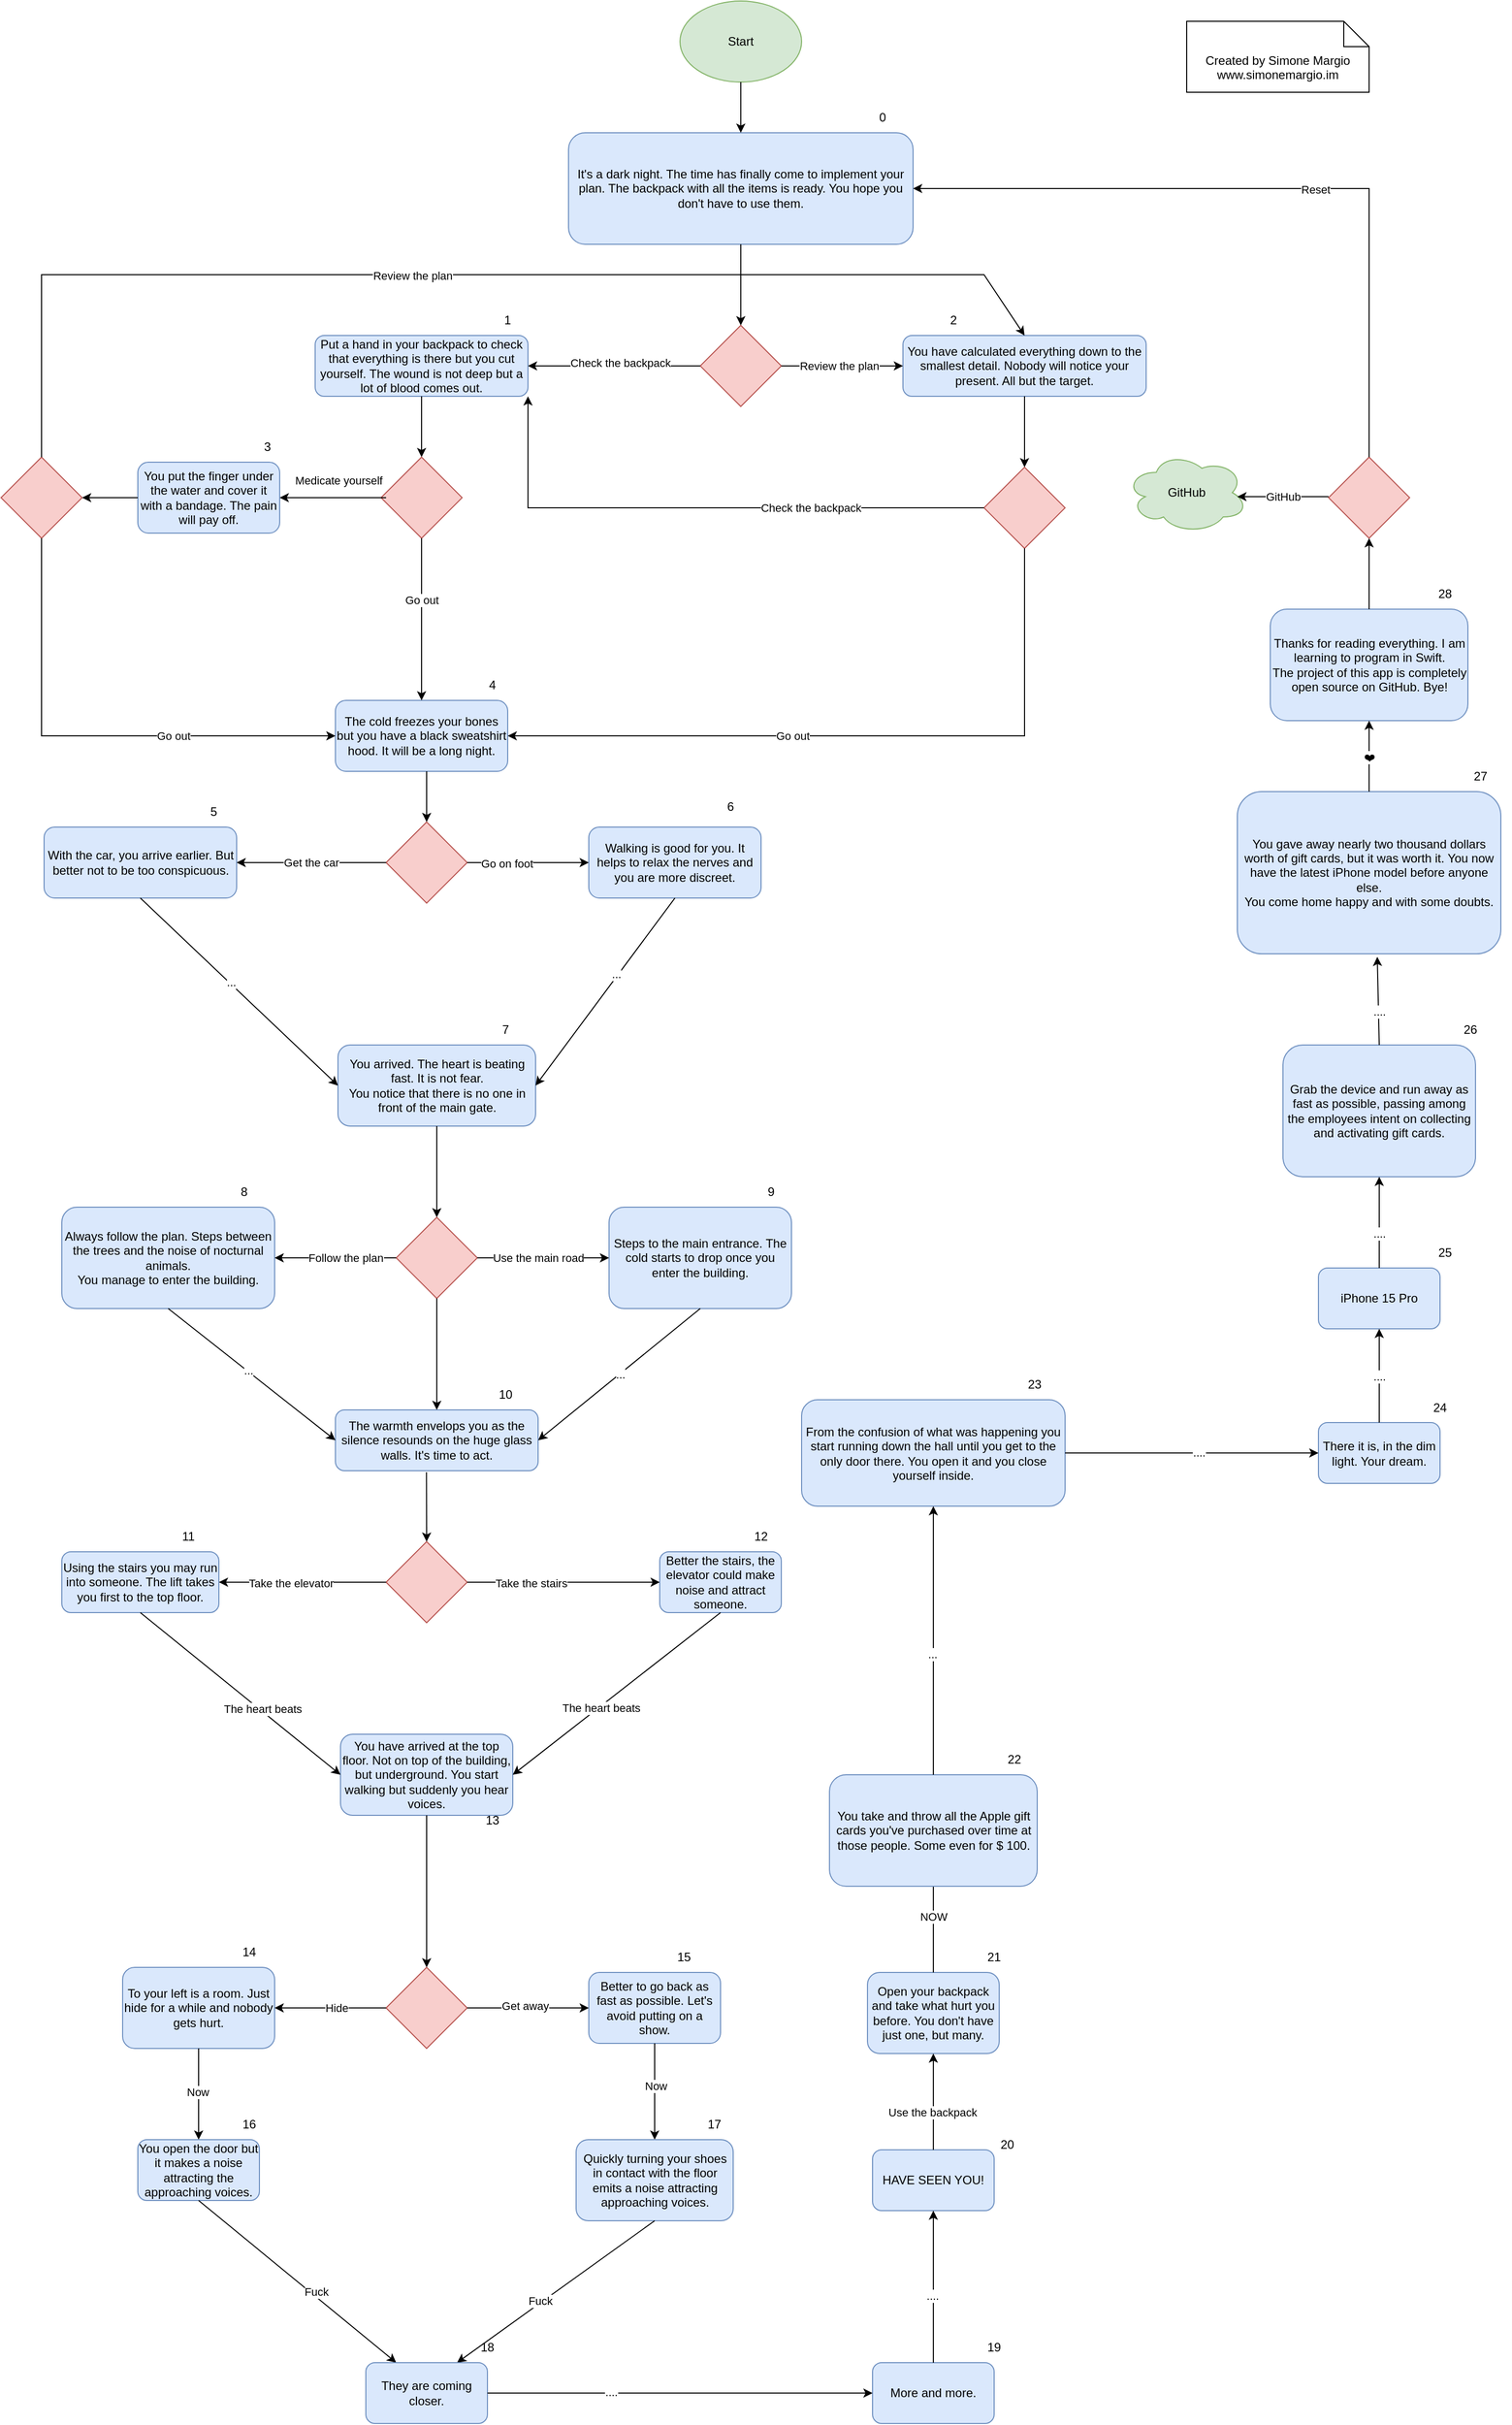 <mxfile version="20.2.8" type="device"><diagram id="C5RBs43oDa-KdzZeNtuy" name="Page-1"><mxGraphModel dx="2253" dy="823" grid="1" gridSize="10" guides="1" tooltips="1" connect="1" arrows="1" fold="1" page="1" pageScale="1" pageWidth="827" pageHeight="1169" math="0" shadow="0"><root><mxCell id="WIyWlLk6GJQsqaUBKTNV-0"/><mxCell id="WIyWlLk6GJQsqaUBKTNV-1" parent="WIyWlLk6GJQsqaUBKTNV-0"/><mxCell id="K-2sqDA7fo80F-79yVAS-4" value="It's a dark night. The time has finally come to implement your plan. The backpack with all the items is ready. You hope you don't have to use them." style="rounded=1;whiteSpace=wrap;html=1;shadow=0;glass=0;sketch=0;fillColor=#dae8fc;strokeColor=#6c8ebf;" parent="WIyWlLk6GJQsqaUBKTNV-1" vertex="1"><mxGeometry x="300" y="400" width="340" height="110" as="geometry"/></mxCell><mxCell id="K-2sqDA7fo80F-79yVAS-5" value="" style="rhombus;whiteSpace=wrap;html=1;fillColor=#f8cecc;strokeColor=#b85450;" parent="WIyWlLk6GJQsqaUBKTNV-1" vertex="1"><mxGeometry x="430" y="590" width="80" height="80" as="geometry"/></mxCell><mxCell id="K-2sqDA7fo80F-79yVAS-6" value="Put a hand in your backpack to check that everything is there but you cut yourself. The wound is not deep but a lot of blood comes out." style="rounded=1;whiteSpace=wrap;html=1;fillColor=#dae8fc;strokeColor=#6c8ebf;" parent="WIyWlLk6GJQsqaUBKTNV-1" vertex="1"><mxGeometry x="50" y="600" width="210" height="60" as="geometry"/></mxCell><mxCell id="K-2sqDA7fo80F-79yVAS-7" value="You have calculated everything down to the smallest detail. Nobody will notice your present. All but the target." style="rounded=1;whiteSpace=wrap;html=1;shadow=0;glass=0;sketch=0;fillColor=#dae8fc;strokeColor=#6c8ebf;" parent="WIyWlLk6GJQsqaUBKTNV-1" vertex="1"><mxGeometry x="630" y="600" width="240" height="60" as="geometry"/></mxCell><mxCell id="K-2sqDA7fo80F-79yVAS-8" value="" style="endArrow=classic;html=1;rounded=0;entryX=1;entryY=0.5;entryDx=0;entryDy=0;exitX=0;exitY=0.5;exitDx=0;exitDy=0;" parent="WIyWlLk6GJQsqaUBKTNV-1" source="K-2sqDA7fo80F-79yVAS-5" target="K-2sqDA7fo80F-79yVAS-6" edge="1"><mxGeometry width="50" height="50" relative="1" as="geometry"><mxPoint x="360" y="770" as="sourcePoint"/><mxPoint x="410" y="720" as="targetPoint"/></mxGeometry></mxCell><mxCell id="K-2sqDA7fo80F-79yVAS-9" value="Check the backpack" style="edgeLabel;html=1;align=center;verticalAlign=middle;resizable=0;points=[];" parent="K-2sqDA7fo80F-79yVAS-8" vertex="1" connectable="0"><mxGeometry x="-0.067" y="-3" relative="1" as="geometry"><mxPoint as="offset"/></mxGeometry></mxCell><mxCell id="K-2sqDA7fo80F-79yVAS-10" value="" style="endArrow=classic;html=1;rounded=0;entryX=0;entryY=0.5;entryDx=0;entryDy=0;exitX=1;exitY=0.5;exitDx=0;exitDy=0;" parent="WIyWlLk6GJQsqaUBKTNV-1" source="K-2sqDA7fo80F-79yVAS-5" target="K-2sqDA7fo80F-79yVAS-7" edge="1"><mxGeometry width="50" height="50" relative="1" as="geometry"><mxPoint x="360" y="770" as="sourcePoint"/><mxPoint x="410" y="720" as="targetPoint"/></mxGeometry></mxCell><mxCell id="K-2sqDA7fo80F-79yVAS-11" value="Review the plan" style="edgeLabel;html=1;align=center;verticalAlign=middle;resizable=0;points=[];" parent="K-2sqDA7fo80F-79yVAS-10" vertex="1" connectable="0"><mxGeometry x="-0.057" relative="1" as="geometry"><mxPoint as="offset"/></mxGeometry></mxCell><mxCell id="K-2sqDA7fo80F-79yVAS-12" value="" style="endArrow=classic;html=1;rounded=0;exitX=0.5;exitY=1;exitDx=0;exitDy=0;entryX=0.5;entryY=0;entryDx=0;entryDy=0;" parent="WIyWlLk6GJQsqaUBKTNV-1" source="K-2sqDA7fo80F-79yVAS-6" target="K-2sqDA7fo80F-79yVAS-14" edge="1"><mxGeometry width="50" height="50" relative="1" as="geometry"><mxPoint x="460" y="740" as="sourcePoint"/><mxPoint x="510" y="690" as="targetPoint"/></mxGeometry></mxCell><mxCell id="K-2sqDA7fo80F-79yVAS-13" value="The cold freezes your bones but you have a black sweatshirt hood. It will be a long night." style="rounded=1;whiteSpace=wrap;html=1;fillColor=#dae8fc;strokeColor=#6c8ebf;" parent="WIyWlLk6GJQsqaUBKTNV-1" vertex="1"><mxGeometry x="70" y="960" width="170" height="70" as="geometry"/></mxCell><mxCell id="K-2sqDA7fo80F-79yVAS-14" value="" style="rhombus;whiteSpace=wrap;html=1;fillColor=#f8cecc;strokeColor=#b85450;" parent="WIyWlLk6GJQsqaUBKTNV-1" vertex="1"><mxGeometry x="115" y="720" width="80" height="80" as="geometry"/></mxCell><mxCell id="K-2sqDA7fo80F-79yVAS-15" value="You put the finger under the water and cover it with a bandage. The pain will pay off." style="rounded=1;whiteSpace=wrap;html=1;fillColor=#dae8fc;strokeColor=#6c8ebf;" parent="WIyWlLk6GJQsqaUBKTNV-1" vertex="1"><mxGeometry x="-125" y="725" width="140" height="70" as="geometry"/></mxCell><mxCell id="K-2sqDA7fo80F-79yVAS-16" value="" style="endArrow=classic;html=1;rounded=0;entryX=1;entryY=0.5;entryDx=0;entryDy=0;" parent="WIyWlLk6GJQsqaUBKTNV-1" target="K-2sqDA7fo80F-79yVAS-15" edge="1"><mxGeometry width="50" height="50" relative="1" as="geometry"><mxPoint x="120" y="760" as="sourcePoint"/><mxPoint x="410" y="700" as="targetPoint"/></mxGeometry></mxCell><mxCell id="K-2sqDA7fo80F-79yVAS-17" value="Medicate yourself" style="edgeLabel;html=1;align=center;verticalAlign=middle;resizable=0;points=[];" parent="K-2sqDA7fo80F-79yVAS-16" vertex="1" connectable="0"><mxGeometry x="0.129" y="-3" relative="1" as="geometry"><mxPoint x="12" y="-14" as="offset"/></mxGeometry></mxCell><mxCell id="K-2sqDA7fo80F-79yVAS-19" value="" style="endArrow=classic;html=1;rounded=0;entryX=0.5;entryY=0;entryDx=0;entryDy=0;exitX=0.5;exitY=1;exitDx=0;exitDy=0;" parent="WIyWlLk6GJQsqaUBKTNV-1" source="K-2sqDA7fo80F-79yVAS-4" target="K-2sqDA7fo80F-79yVAS-5" edge="1"><mxGeometry width="50" height="50" relative="1" as="geometry"><mxPoint x="360" y="750" as="sourcePoint"/><mxPoint x="410" y="700" as="targetPoint"/></mxGeometry></mxCell><mxCell id="K-2sqDA7fo80F-79yVAS-20" value="" style="endArrow=classic;html=1;rounded=0;exitX=0.5;exitY=1;exitDx=0;exitDy=0;" parent="WIyWlLk6GJQsqaUBKTNV-1" source="K-2sqDA7fo80F-79yVAS-14" target="K-2sqDA7fo80F-79yVAS-13" edge="1"><mxGeometry width="50" height="50" relative="1" as="geometry"><mxPoint x="195" y="760" as="sourcePoint"/><mxPoint x="245" y="710" as="targetPoint"/></mxGeometry></mxCell><mxCell id="K-2sqDA7fo80F-79yVAS-21" value="Go out" style="edgeLabel;html=1;align=center;verticalAlign=middle;resizable=0;points=[];" parent="K-2sqDA7fo80F-79yVAS-20" vertex="1" connectable="0"><mxGeometry x="-0.236" relative="1" as="geometry"><mxPoint as="offset"/></mxGeometry></mxCell><mxCell id="K-2sqDA7fo80F-79yVAS-24" value="" style="rhombus;whiteSpace=wrap;html=1;rounded=0;shadow=0;glass=0;sketch=0;fillColor=#f8cecc;strokeColor=#b85450;" parent="WIyWlLk6GJQsqaUBKTNV-1" vertex="1"><mxGeometry x="710" y="730" width="80" height="80" as="geometry"/></mxCell><mxCell id="K-2sqDA7fo80F-79yVAS-25" value="" style="endArrow=classic;html=1;rounded=0;exitX=0.5;exitY=1;exitDx=0;exitDy=0;entryX=0.5;entryY=0;entryDx=0;entryDy=0;" parent="WIyWlLk6GJQsqaUBKTNV-1" source="K-2sqDA7fo80F-79yVAS-7" target="K-2sqDA7fo80F-79yVAS-24" edge="1"><mxGeometry width="50" height="50" relative="1" as="geometry"><mxPoint x="470" y="710" as="sourcePoint"/><mxPoint x="630" y="710" as="targetPoint"/></mxGeometry></mxCell><mxCell id="K-2sqDA7fo80F-79yVAS-26" value="" style="endArrow=classic;html=1;rounded=0;entryX=1;entryY=0.5;entryDx=0;entryDy=0;exitX=0.5;exitY=1;exitDx=0;exitDy=0;" parent="WIyWlLk6GJQsqaUBKTNV-1" source="K-2sqDA7fo80F-79yVAS-24" target="K-2sqDA7fo80F-79yVAS-13" edge="1"><mxGeometry width="50" height="50" relative="1" as="geometry"><mxPoint x="470" y="710" as="sourcePoint"/><mxPoint x="520" y="660" as="targetPoint"/><Array as="points"><mxPoint x="750" y="995"/></Array></mxGeometry></mxCell><mxCell id="K-2sqDA7fo80F-79yVAS-27" value="Go out" style="edgeLabel;html=1;align=center;verticalAlign=middle;resizable=0;points=[];" parent="K-2sqDA7fo80F-79yVAS-26" vertex="1" connectable="0"><mxGeometry x="-0.103" y="3" relative="1" as="geometry"><mxPoint x="-103" y="-3" as="offset"/></mxGeometry></mxCell><mxCell id="K-2sqDA7fo80F-79yVAS-28" value="Check the backpack" style="endArrow=classic;html=1;rounded=0;entryX=1;entryY=1;entryDx=0;entryDy=0;exitX=0;exitY=0.5;exitDx=0;exitDy=0;" parent="WIyWlLk6GJQsqaUBKTNV-1" source="K-2sqDA7fo80F-79yVAS-24" target="K-2sqDA7fo80F-79yVAS-6" edge="1"><mxGeometry x="-0.393" width="50" height="50" relative="1" as="geometry"><mxPoint x="470" y="710" as="sourcePoint"/><mxPoint x="520" y="660" as="targetPoint"/><Array as="points"><mxPoint x="260" y="770"/></Array><mxPoint x="-1" as="offset"/></mxGeometry></mxCell><mxCell id="K-2sqDA7fo80F-79yVAS-29" value="" style="rhombus;whiteSpace=wrap;html=1;rounded=0;shadow=0;glass=0;sketch=0;fillColor=#f8cecc;strokeColor=#b85450;" parent="WIyWlLk6GJQsqaUBKTNV-1" vertex="1"><mxGeometry x="-260" y="720" width="80" height="80" as="geometry"/></mxCell><mxCell id="K-2sqDA7fo80F-79yVAS-30" value="" style="endArrow=classic;html=1;rounded=0;exitX=0.5;exitY=0;exitDx=0;exitDy=0;entryX=0.5;entryY=0;entryDx=0;entryDy=0;" parent="WIyWlLk6GJQsqaUBKTNV-1" source="K-2sqDA7fo80F-79yVAS-29" target="K-2sqDA7fo80F-79yVAS-7" edge="1"><mxGeometry width="50" height="50" relative="1" as="geometry"><mxPoint x="210" y="710" as="sourcePoint"/><mxPoint x="260" y="660" as="targetPoint"/><Array as="points"><mxPoint x="-220" y="540"/><mxPoint x="710" y="540"/></Array></mxGeometry></mxCell><mxCell id="K-2sqDA7fo80F-79yVAS-31" value="Review the plan" style="edgeLabel;html=1;align=center;verticalAlign=middle;resizable=0;points=[];" parent="K-2sqDA7fo80F-79yVAS-30" vertex="1" connectable="0"><mxGeometry x="-0.076" y="-1" relative="1" as="geometry"><mxPoint as="offset"/></mxGeometry></mxCell><mxCell id="K-2sqDA7fo80F-79yVAS-32" value="" style="endArrow=classic;html=1;rounded=0;entryX=1;entryY=0.5;entryDx=0;entryDy=0;exitX=0;exitY=0.5;exitDx=0;exitDy=0;" parent="WIyWlLk6GJQsqaUBKTNV-1" source="K-2sqDA7fo80F-79yVAS-15" target="K-2sqDA7fo80F-79yVAS-29" edge="1"><mxGeometry width="50" height="50" relative="1" as="geometry"><mxPoint x="210" y="710" as="sourcePoint"/><mxPoint x="260" y="660" as="targetPoint"/></mxGeometry></mxCell><mxCell id="K-2sqDA7fo80F-79yVAS-33" value="Go out" style="endArrow=classic;html=1;rounded=0;exitX=0.5;exitY=1;exitDx=0;exitDy=0;entryX=0;entryY=0.5;entryDx=0;entryDy=0;" parent="WIyWlLk6GJQsqaUBKTNV-1" source="K-2sqDA7fo80F-79yVAS-29" target="K-2sqDA7fo80F-79yVAS-13" edge="1"><mxGeometry x="0.34" width="50" height="50" relative="1" as="geometry"><mxPoint x="210" y="710" as="sourcePoint"/><mxPoint x="260" y="660" as="targetPoint"/><Array as="points"><mxPoint x="-220" y="995"/></Array><mxPoint as="offset"/></mxGeometry></mxCell><mxCell id="K-2sqDA7fo80F-79yVAS-34" value="With the car, you arrive earlier. But better not to be too conspicuous." style="rounded=1;whiteSpace=wrap;html=1;shadow=0;glass=0;sketch=0;fillColor=#dae8fc;strokeColor=#6c8ebf;" parent="WIyWlLk6GJQsqaUBKTNV-1" vertex="1"><mxGeometry x="-217.5" y="1085" width="190" height="70" as="geometry"/></mxCell><mxCell id="K-2sqDA7fo80F-79yVAS-35" value="" style="rhombus;whiteSpace=wrap;html=1;rounded=0;shadow=0;glass=0;sketch=0;fillColor=#f8cecc;strokeColor=#b85450;" parent="WIyWlLk6GJQsqaUBKTNV-1" vertex="1"><mxGeometry x="120" y="1080" width="80" height="80" as="geometry"/></mxCell><mxCell id="K-2sqDA7fo80F-79yVAS-36" value="Walking is good for you. It helps to relax the nerves and you are more discreet." style="rounded=1;whiteSpace=wrap;html=1;shadow=0;glass=0;sketch=0;fillColor=#dae8fc;strokeColor=#6c8ebf;" parent="WIyWlLk6GJQsqaUBKTNV-1" vertex="1"><mxGeometry x="320" y="1085" width="170" height="70" as="geometry"/></mxCell><mxCell id="K-2sqDA7fo80F-79yVAS-37" value="Get the car" style="endArrow=classic;html=1;rounded=0;exitX=0;exitY=0.5;exitDx=0;exitDy=0;entryX=1;entryY=0.5;entryDx=0;entryDy=0;" parent="WIyWlLk6GJQsqaUBKTNV-1" source="K-2sqDA7fo80F-79yVAS-35" target="K-2sqDA7fo80F-79yVAS-34" edge="1"><mxGeometry width="50" height="50" relative="1" as="geometry"><mxPoint x="30" y="1110" as="sourcePoint"/><mxPoint x="80" y="1060" as="targetPoint"/></mxGeometry></mxCell><mxCell id="K-2sqDA7fo80F-79yVAS-38" value="" style="endArrow=classic;html=1;rounded=0;entryX=0;entryY=0.5;entryDx=0;entryDy=0;exitX=1;exitY=0.5;exitDx=0;exitDy=0;" parent="WIyWlLk6GJQsqaUBKTNV-1" source="K-2sqDA7fo80F-79yVAS-35" target="K-2sqDA7fo80F-79yVAS-36" edge="1"><mxGeometry width="50" height="50" relative="1" as="geometry"><mxPoint x="230" y="1050" as="sourcePoint"/><mxPoint x="280" y="1000" as="targetPoint"/></mxGeometry></mxCell><mxCell id="K-2sqDA7fo80F-79yVAS-39" value="Go on foot" style="edgeLabel;html=1;align=center;verticalAlign=middle;resizable=0;points=[];" parent="K-2sqDA7fo80F-79yVAS-38" vertex="1" connectable="0"><mxGeometry x="-0.348" y="-1" relative="1" as="geometry"><mxPoint as="offset"/></mxGeometry></mxCell><mxCell id="K-2sqDA7fo80F-79yVAS-40" value="" style="endArrow=classic;html=1;rounded=0;entryX=0.5;entryY=0;entryDx=0;entryDy=0;" parent="WIyWlLk6GJQsqaUBKTNV-1" target="K-2sqDA7fo80F-79yVAS-35" edge="1"><mxGeometry width="50" height="50" relative="1" as="geometry"><mxPoint x="160" y="1030" as="sourcePoint"/><mxPoint x="280" y="1000" as="targetPoint"/></mxGeometry></mxCell><mxCell id="K-2sqDA7fo80F-79yVAS-41" value="&lt;div&gt;You arrived. The heart is beating fast. It is not fear.&lt;/div&gt;&lt;div&gt;You notice that there is no one in front of the main gate.&lt;/div&gt;" style="rounded=1;whiteSpace=wrap;html=1;shadow=0;glass=0;sketch=0;fillColor=#dae8fc;strokeColor=#6c8ebf;" parent="WIyWlLk6GJQsqaUBKTNV-1" vertex="1"><mxGeometry x="72.5" y="1300" width="195" height="80" as="geometry"/></mxCell><mxCell id="K-2sqDA7fo80F-79yVAS-42" value="" style="endArrow=classic;html=1;rounded=0;entryX=0;entryY=0.5;entryDx=0;entryDy=0;exitX=0.5;exitY=1;exitDx=0;exitDy=0;" parent="WIyWlLk6GJQsqaUBKTNV-1" source="K-2sqDA7fo80F-79yVAS-34" target="K-2sqDA7fo80F-79yVAS-41" edge="1"><mxGeometry width="50" height="50" relative="1" as="geometry"><mxPoint x="-140" y="1230" as="sourcePoint"/><mxPoint x="-90" y="1180" as="targetPoint"/></mxGeometry></mxCell><mxCell id="K-2sqDA7fo80F-79yVAS-137" value="..." style="edgeLabel;html=1;align=center;verticalAlign=middle;resizable=0;points=[];" parent="K-2sqDA7fo80F-79yVAS-42" vertex="1" connectable="0"><mxGeometry x="-0.092" y="1" relative="1" as="geometry"><mxPoint as="offset"/></mxGeometry></mxCell><mxCell id="K-2sqDA7fo80F-79yVAS-43" value="" style="endArrow=classic;html=1;rounded=0;exitX=0.5;exitY=1;exitDx=0;exitDy=0;entryX=1;entryY=0.5;entryDx=0;entryDy=0;" parent="WIyWlLk6GJQsqaUBKTNV-1" source="K-2sqDA7fo80F-79yVAS-36" target="K-2sqDA7fo80F-79yVAS-41" edge="1"><mxGeometry width="50" height="50" relative="1" as="geometry"><mxPoint x="220" y="1380" as="sourcePoint"/><mxPoint x="270" y="1330" as="targetPoint"/></mxGeometry></mxCell><mxCell id="K-2sqDA7fo80F-79yVAS-138" value="..." style="edgeLabel;html=1;align=center;verticalAlign=middle;resizable=0;points=[];" parent="K-2sqDA7fo80F-79yVAS-43" vertex="1" connectable="0"><mxGeometry x="-0.183" y="-1" relative="1" as="geometry"><mxPoint x="-1" as="offset"/></mxGeometry></mxCell><mxCell id="K-2sqDA7fo80F-79yVAS-44" value="" style="rhombus;whiteSpace=wrap;html=1;rounded=0;shadow=0;glass=0;sketch=0;fillColor=#f8cecc;strokeColor=#b85450;" parent="WIyWlLk6GJQsqaUBKTNV-1" vertex="1"><mxGeometry x="130" y="1470" width="80" height="80" as="geometry"/></mxCell><mxCell id="K-2sqDA7fo80F-79yVAS-45" value="&lt;div&gt;Always follow the plan. Steps between the trees and the noise of nocturnal animals.&lt;/div&gt;&lt;div&gt;You manage to enter the building.&lt;/div&gt;" style="rounded=1;whiteSpace=wrap;html=1;shadow=0;glass=0;sketch=0;fillColor=#dae8fc;strokeColor=#6c8ebf;" parent="WIyWlLk6GJQsqaUBKTNV-1" vertex="1"><mxGeometry x="-200" y="1460" width="210" height="100" as="geometry"/></mxCell><mxCell id="K-2sqDA7fo80F-79yVAS-46" value="Steps to the main entrance. The cold starts to drop once you enter the building." style="rounded=1;whiteSpace=wrap;html=1;shadow=0;glass=0;sketch=0;fillColor=#dae8fc;strokeColor=#6c8ebf;" parent="WIyWlLk6GJQsqaUBKTNV-1" vertex="1"><mxGeometry x="340" y="1460" width="180" height="100" as="geometry"/></mxCell><mxCell id="K-2sqDA7fo80F-79yVAS-47" value="" style="endArrow=classic;html=1;rounded=0;exitX=0;exitY=0.5;exitDx=0;exitDy=0;" parent="WIyWlLk6GJQsqaUBKTNV-1" source="K-2sqDA7fo80F-79yVAS-44" target="K-2sqDA7fo80F-79yVAS-45" edge="1"><mxGeometry width="50" height="50" relative="1" as="geometry"><mxPoint x="40" y="1490" as="sourcePoint"/><mxPoint x="90" y="1440" as="targetPoint"/></mxGeometry></mxCell><mxCell id="K-2sqDA7fo80F-79yVAS-49" value="Follow the plan" style="edgeLabel;html=1;align=center;verticalAlign=middle;resizable=0;points=[];" parent="K-2sqDA7fo80F-79yVAS-47" vertex="1" connectable="0"><mxGeometry x="-0.166" y="-5" relative="1" as="geometry"><mxPoint y="5" as="offset"/></mxGeometry></mxCell><mxCell id="K-2sqDA7fo80F-79yVAS-48" value="" style="endArrow=classic;html=1;rounded=0;entryX=0;entryY=0.5;entryDx=0;entryDy=0;exitX=1;exitY=0.5;exitDx=0;exitDy=0;" parent="WIyWlLk6GJQsqaUBKTNV-1" source="K-2sqDA7fo80F-79yVAS-44" target="K-2sqDA7fo80F-79yVAS-46" edge="1"><mxGeometry width="50" height="50" relative="1" as="geometry"><mxPoint x="280" y="1330" as="sourcePoint"/><mxPoint x="330" y="1280" as="targetPoint"/></mxGeometry></mxCell><mxCell id="K-2sqDA7fo80F-79yVAS-50" value="Use the main road" style="edgeLabel;html=1;align=center;verticalAlign=middle;resizable=0;points=[];" parent="K-2sqDA7fo80F-79yVAS-48" vertex="1" connectable="0"><mxGeometry x="-0.339" y="2" relative="1" as="geometry"><mxPoint x="17" y="2" as="offset"/></mxGeometry></mxCell><mxCell id="K-2sqDA7fo80F-79yVAS-51" value="" style="endArrow=classic;html=1;rounded=0;exitX=0.5;exitY=1;exitDx=0;exitDy=0;entryX=0.5;entryY=0;entryDx=0;entryDy=0;" parent="WIyWlLk6GJQsqaUBKTNV-1" source="K-2sqDA7fo80F-79yVAS-41" target="K-2sqDA7fo80F-79yVAS-44" edge="1"><mxGeometry width="50" height="50" relative="1" as="geometry"><mxPoint x="280" y="1330" as="sourcePoint"/><mxPoint x="330" y="1280" as="targetPoint"/></mxGeometry></mxCell><mxCell id="K-2sqDA7fo80F-79yVAS-52" value="The warmth envelops you as the silence resounds on the huge glass walls. It's time to act." style="rounded=1;whiteSpace=wrap;html=1;shadow=0;glass=0;sketch=0;fillColor=#dae8fc;strokeColor=#6c8ebf;" parent="WIyWlLk6GJQsqaUBKTNV-1" vertex="1"><mxGeometry x="70" y="1660" width="200" height="60" as="geometry"/></mxCell><mxCell id="K-2sqDA7fo80F-79yVAS-53" value="" style="endArrow=classic;html=1;rounded=0;exitX=0.5;exitY=1;exitDx=0;exitDy=0;entryX=0.5;entryY=0;entryDx=0;entryDy=0;" parent="WIyWlLk6GJQsqaUBKTNV-1" source="K-2sqDA7fo80F-79yVAS-44" target="K-2sqDA7fo80F-79yVAS-52" edge="1"><mxGeometry width="50" height="50" relative="1" as="geometry"><mxPoint x="280" y="1720" as="sourcePoint"/><mxPoint x="330" y="1670" as="targetPoint"/></mxGeometry></mxCell><mxCell id="K-2sqDA7fo80F-79yVAS-54" value="" style="rhombus;whiteSpace=wrap;html=1;rounded=0;shadow=0;glass=0;sketch=0;fillColor=#f8cecc;strokeColor=#b85450;" parent="WIyWlLk6GJQsqaUBKTNV-1" vertex="1"><mxGeometry x="120" y="1790" width="80" height="80" as="geometry"/></mxCell><mxCell id="K-2sqDA7fo80F-79yVAS-55" value="Using the stairs you may run into someone. The lift takes you first to the top floor." style="rounded=1;whiteSpace=wrap;html=1;shadow=0;glass=0;sketch=0;fillColor=#dae8fc;strokeColor=#6c8ebf;" parent="WIyWlLk6GJQsqaUBKTNV-1" vertex="1"><mxGeometry x="-200" y="1800" width="155" height="60" as="geometry"/></mxCell><mxCell id="K-2sqDA7fo80F-79yVAS-56" value="Better the stairs, the elevator could make noise and attract someone." style="rounded=1;whiteSpace=wrap;html=1;shadow=0;glass=0;sketch=0;fillColor=#dae8fc;strokeColor=#6c8ebf;" parent="WIyWlLk6GJQsqaUBKTNV-1" vertex="1"><mxGeometry x="390" y="1800" width="120" height="60" as="geometry"/></mxCell><mxCell id="K-2sqDA7fo80F-79yVAS-57" value="" style="endArrow=classic;html=1;rounded=0;exitX=1;exitY=0.5;exitDx=0;exitDy=0;entryX=0;entryY=0.5;entryDx=0;entryDy=0;" parent="WIyWlLk6GJQsqaUBKTNV-1" source="K-2sqDA7fo80F-79yVAS-54" target="K-2sqDA7fo80F-79yVAS-56" edge="1"><mxGeometry width="50" height="50" relative="1" as="geometry"><mxPoint x="280" y="1840" as="sourcePoint"/><mxPoint x="330" y="1790" as="targetPoint"/></mxGeometry></mxCell><mxCell id="K-2sqDA7fo80F-79yVAS-58" value="Take the stairs" style="edgeLabel;html=1;align=center;verticalAlign=middle;resizable=0;points=[];" parent="K-2sqDA7fo80F-79yVAS-57" vertex="1" connectable="0"><mxGeometry x="-0.338" y="-1" relative="1" as="geometry"><mxPoint as="offset"/></mxGeometry></mxCell><mxCell id="K-2sqDA7fo80F-79yVAS-59" value="" style="endArrow=classic;html=1;rounded=0;exitX=0;exitY=0.5;exitDx=0;exitDy=0;entryX=1;entryY=0.5;entryDx=0;entryDy=0;" parent="WIyWlLk6GJQsqaUBKTNV-1" source="K-2sqDA7fo80F-79yVAS-54" target="K-2sqDA7fo80F-79yVAS-55" edge="1"><mxGeometry width="50" height="50" relative="1" as="geometry"><mxPoint x="280" y="1840" as="sourcePoint"/><mxPoint x="330" y="1790" as="targetPoint"/></mxGeometry></mxCell><mxCell id="K-2sqDA7fo80F-79yVAS-60" value="Take the elevator" style="edgeLabel;html=1;align=center;verticalAlign=middle;resizable=0;points=[];" parent="K-2sqDA7fo80F-79yVAS-59" vertex="1" connectable="0"><mxGeometry x="0.147" y="1" relative="1" as="geometry"><mxPoint as="offset"/></mxGeometry></mxCell><mxCell id="K-2sqDA7fo80F-79yVAS-61" value="You have arrived at the top floor. Not on top of the building, but underground. You start walking but suddenly you hear voices." style="rounded=1;whiteSpace=wrap;html=1;shadow=0;glass=0;sketch=0;fillColor=#dae8fc;strokeColor=#6c8ebf;" parent="WIyWlLk6GJQsqaUBKTNV-1" vertex="1"><mxGeometry x="75" y="1980" width="170" height="80" as="geometry"/></mxCell><mxCell id="K-2sqDA7fo80F-79yVAS-63" value="" style="endArrow=classic;html=1;rounded=0;exitX=0.449;exitY=1.026;exitDx=0;exitDy=0;entryX=0.5;entryY=0;entryDx=0;entryDy=0;exitPerimeter=0;" parent="WIyWlLk6GJQsqaUBKTNV-1" source="K-2sqDA7fo80F-79yVAS-52" target="K-2sqDA7fo80F-79yVAS-54" edge="1"><mxGeometry width="50" height="50" relative="1" as="geometry"><mxPoint x="280" y="1870" as="sourcePoint"/><mxPoint x="330" y="1820" as="targetPoint"/></mxGeometry></mxCell><mxCell id="K-2sqDA7fo80F-79yVAS-64" value="" style="endArrow=classic;html=1;rounded=0;exitX=0.5;exitY=1;exitDx=0;exitDy=0;entryX=0;entryY=0.5;entryDx=0;entryDy=0;" parent="WIyWlLk6GJQsqaUBKTNV-1" source="K-2sqDA7fo80F-79yVAS-55" target="K-2sqDA7fo80F-79yVAS-61" edge="1"><mxGeometry width="50" height="50" relative="1" as="geometry"><mxPoint x="280" y="1870" as="sourcePoint"/><mxPoint x="330" y="1820" as="targetPoint"/></mxGeometry></mxCell><mxCell id="K-2sqDA7fo80F-79yVAS-66" value="The heart beats" style="edgeLabel;html=1;align=center;verticalAlign=middle;resizable=0;points=[];" parent="K-2sqDA7fo80F-79yVAS-64" vertex="1" connectable="0"><mxGeometry x="0.2" y="2" relative="1" as="geometry"><mxPoint as="offset"/></mxGeometry></mxCell><mxCell id="K-2sqDA7fo80F-79yVAS-65" value="" style="endArrow=classic;html=1;rounded=0;exitX=0.5;exitY=1;exitDx=0;exitDy=0;entryX=1;entryY=0.5;entryDx=0;entryDy=0;" parent="WIyWlLk6GJQsqaUBKTNV-1" source="K-2sqDA7fo80F-79yVAS-56" target="K-2sqDA7fo80F-79yVAS-61" edge="1"><mxGeometry width="50" height="50" relative="1" as="geometry"><mxPoint x="280" y="1870" as="sourcePoint"/><mxPoint x="170" y="1950" as="targetPoint"/></mxGeometry></mxCell><mxCell id="K-2sqDA7fo80F-79yVAS-67" value="The heart beats" style="edgeLabel;html=1;align=center;verticalAlign=middle;resizable=0;points=[];" parent="K-2sqDA7fo80F-79yVAS-65" vertex="1" connectable="0"><mxGeometry x="0.16" y="1" relative="1" as="geometry"><mxPoint as="offset"/></mxGeometry></mxCell><mxCell id="K-2sqDA7fo80F-79yVAS-68" value="" style="rhombus;whiteSpace=wrap;html=1;rounded=0;shadow=0;glass=0;sketch=0;fillColor=#f8cecc;strokeColor=#b85450;" parent="WIyWlLk6GJQsqaUBKTNV-1" vertex="1"><mxGeometry x="120" y="2210" width="80" height="80" as="geometry"/></mxCell><mxCell id="K-2sqDA7fo80F-79yVAS-70" value="" style="endArrow=classic;html=1;rounded=0;exitX=0.5;exitY=1;exitDx=0;exitDy=0;entryX=0;entryY=0.5;entryDx=0;entryDy=0;" parent="WIyWlLk6GJQsqaUBKTNV-1" source="K-2sqDA7fo80F-79yVAS-45" target="K-2sqDA7fo80F-79yVAS-52" edge="1"><mxGeometry width="50" height="50" relative="1" as="geometry"><mxPoint x="280" y="1640" as="sourcePoint"/><mxPoint x="330" y="1590" as="targetPoint"/></mxGeometry></mxCell><mxCell id="K-2sqDA7fo80F-79yVAS-72" value="..." style="edgeLabel;html=1;align=center;verticalAlign=middle;resizable=0;points=[];" parent="K-2sqDA7fo80F-79yVAS-70" vertex="1" connectable="0"><mxGeometry x="-0.047" y="1" relative="1" as="geometry"><mxPoint as="offset"/></mxGeometry></mxCell><mxCell id="K-2sqDA7fo80F-79yVAS-71" value="" style="endArrow=classic;html=1;rounded=0;exitX=0.5;exitY=1;exitDx=0;exitDy=0;entryX=1;entryY=0.5;entryDx=0;entryDy=0;" parent="WIyWlLk6GJQsqaUBKTNV-1" source="K-2sqDA7fo80F-79yVAS-46" target="K-2sqDA7fo80F-79yVAS-52" edge="1"><mxGeometry width="50" height="50" relative="1" as="geometry"><mxPoint x="280" y="1640" as="sourcePoint"/><mxPoint x="330" y="1590" as="targetPoint"/></mxGeometry></mxCell><mxCell id="K-2sqDA7fo80F-79yVAS-73" value="..." style="edgeLabel;html=1;align=center;verticalAlign=middle;resizable=0;points=[];" parent="K-2sqDA7fo80F-79yVAS-71" vertex="1" connectable="0"><mxGeometry x="-0.006" y="1" relative="1" as="geometry"><mxPoint y="-1" as="offset"/></mxGeometry></mxCell><mxCell id="K-2sqDA7fo80F-79yVAS-74" value="To your left is a room. Just hide for a while and nobody gets hurt." style="rounded=1;whiteSpace=wrap;html=1;shadow=0;glass=0;sketch=0;fillColor=#dae8fc;strokeColor=#6c8ebf;" parent="WIyWlLk6GJQsqaUBKTNV-1" vertex="1"><mxGeometry x="-140" y="2210" width="150" height="80" as="geometry"/></mxCell><mxCell id="K-2sqDA7fo80F-79yVAS-75" value="Better to go back as fast as possible. Let's avoid putting on a show." style="rounded=1;whiteSpace=wrap;html=1;shadow=0;glass=0;sketch=0;fillColor=#dae8fc;strokeColor=#6c8ebf;" parent="WIyWlLk6GJQsqaUBKTNV-1" vertex="1"><mxGeometry x="320" y="2215" width="130" height="70" as="geometry"/></mxCell><mxCell id="K-2sqDA7fo80F-79yVAS-76" value="" style="endArrow=classic;html=1;rounded=0;exitX=0;exitY=0.5;exitDx=0;exitDy=0;entryX=1;entryY=0.5;entryDx=0;entryDy=0;" parent="WIyWlLk6GJQsqaUBKTNV-1" source="K-2sqDA7fo80F-79yVAS-68" target="K-2sqDA7fo80F-79yVAS-74" edge="1"><mxGeometry width="50" height="50" relative="1" as="geometry"><mxPoint x="280" y="2380" as="sourcePoint"/><mxPoint x="330" y="2330" as="targetPoint"/></mxGeometry></mxCell><mxCell id="K-2sqDA7fo80F-79yVAS-79" value="Hide" style="edgeLabel;html=1;align=center;verticalAlign=middle;resizable=0;points=[];" parent="K-2sqDA7fo80F-79yVAS-76" vertex="1" connectable="0"><mxGeometry x="-0.109" relative="1" as="geometry"><mxPoint as="offset"/></mxGeometry></mxCell><mxCell id="K-2sqDA7fo80F-79yVAS-77" value="" style="endArrow=classic;html=1;rounded=0;exitX=1;exitY=0.5;exitDx=0;exitDy=0;entryX=0;entryY=0.5;entryDx=0;entryDy=0;" parent="WIyWlLk6GJQsqaUBKTNV-1" source="K-2sqDA7fo80F-79yVAS-68" target="K-2sqDA7fo80F-79yVAS-75" edge="1"><mxGeometry width="50" height="50" relative="1" as="geometry"><mxPoint x="252.5" y="2250" as="sourcePoint"/><mxPoint x="302.5" y="2200" as="targetPoint"/></mxGeometry></mxCell><mxCell id="K-2sqDA7fo80F-79yVAS-80" value="Get away" style="edgeLabel;html=1;align=center;verticalAlign=middle;resizable=0;points=[];" parent="K-2sqDA7fo80F-79yVAS-77" vertex="1" connectable="0"><mxGeometry x="-0.046" y="2" relative="1" as="geometry"><mxPoint as="offset"/></mxGeometry></mxCell><mxCell id="K-2sqDA7fo80F-79yVAS-78" value="" style="endArrow=classic;html=1;rounded=0;exitX=0.5;exitY=1;exitDx=0;exitDy=0;" parent="WIyWlLk6GJQsqaUBKTNV-1" source="K-2sqDA7fo80F-79yVAS-61" target="K-2sqDA7fo80F-79yVAS-68" edge="1"><mxGeometry width="50" height="50" relative="1" as="geometry"><mxPoint x="280" y="2380" as="sourcePoint"/><mxPoint x="330" y="2330" as="targetPoint"/></mxGeometry></mxCell><mxCell id="K-2sqDA7fo80F-79yVAS-81" value="Open your backpack and take what hurt you before. You don't have just one, but many." style="rounded=1;whiteSpace=wrap;html=1;shadow=0;glass=0;sketch=0;fillColor=#dae8fc;strokeColor=#6c8ebf;" parent="WIyWlLk6GJQsqaUBKTNV-1" vertex="1"><mxGeometry x="595" y="2215" width="130" height="80" as="geometry"/></mxCell><mxCell id="K-2sqDA7fo80F-79yVAS-84" value="HAVE SEEN YOU!" style="rounded=1;whiteSpace=wrap;html=1;shadow=0;glass=0;sketch=0;fillColor=#dae8fc;strokeColor=#6c8ebf;" parent="WIyWlLk6GJQsqaUBKTNV-1" vertex="1"><mxGeometry x="600" y="2390" width="120" height="60" as="geometry"/></mxCell><mxCell id="K-2sqDA7fo80F-79yVAS-85" value="" style="endArrow=classic;html=1;rounded=0;exitX=0.5;exitY=1;exitDx=0;exitDy=0;entryX=0.5;entryY=0;entryDx=0;entryDy=0;" parent="WIyWlLk6GJQsqaUBKTNV-1" source="K-2sqDA7fo80F-79yVAS-74" target="K-2sqDA7fo80F-79yVAS-89" edge="1"><mxGeometry width="50" height="50" relative="1" as="geometry"><mxPoint x="-50" y="2390" as="sourcePoint"/><mxPoint x="-60" y="2380" as="targetPoint"/></mxGeometry></mxCell><mxCell id="K-2sqDA7fo80F-79yVAS-92" value="Now" style="edgeLabel;html=1;align=center;verticalAlign=middle;resizable=0;points=[];" parent="K-2sqDA7fo80F-79yVAS-85" vertex="1" connectable="0"><mxGeometry x="-0.044" y="-1" relative="1" as="geometry"><mxPoint as="offset"/></mxGeometry></mxCell><mxCell id="K-2sqDA7fo80F-79yVAS-86" value="" style="endArrow=classic;html=1;rounded=0;exitX=0.5;exitY=1;exitDx=0;exitDy=0;entryX=0.5;entryY=0;entryDx=0;entryDy=0;" parent="WIyWlLk6GJQsqaUBKTNV-1" source="K-2sqDA7fo80F-79yVAS-75" target="K-2sqDA7fo80F-79yVAS-90" edge="1"><mxGeometry width="50" height="50" relative="1" as="geometry"><mxPoint x="310" y="2390" as="sourcePoint"/><mxPoint x="380" y="2400" as="targetPoint"/></mxGeometry></mxCell><mxCell id="K-2sqDA7fo80F-79yVAS-93" value="Now" style="edgeLabel;html=1;align=center;verticalAlign=middle;resizable=0;points=[];" parent="K-2sqDA7fo80F-79yVAS-86" vertex="1" connectable="0"><mxGeometry x="-0.124" y="1" relative="1" as="geometry"><mxPoint as="offset"/></mxGeometry></mxCell><mxCell id="K-2sqDA7fo80F-79yVAS-89" value="You open the door but it makes a noise attracting the approaching voices." style="rounded=1;whiteSpace=wrap;html=1;shadow=0;glass=0;sketch=0;fillColor=#dae8fc;strokeColor=#6c8ebf;" parent="WIyWlLk6GJQsqaUBKTNV-1" vertex="1"><mxGeometry x="-125" y="2380" width="120" height="60" as="geometry"/></mxCell><mxCell id="K-2sqDA7fo80F-79yVAS-90" value="Quickly turning your shoes in contact with the floor emits a noise attracting approaching voices." style="rounded=1;whiteSpace=wrap;html=1;shadow=0;glass=0;sketch=0;fillColor=#dae8fc;strokeColor=#6c8ebf;" parent="WIyWlLk6GJQsqaUBKTNV-1" vertex="1"><mxGeometry x="307.5" y="2380" width="155" height="80" as="geometry"/></mxCell><mxCell id="K-2sqDA7fo80F-79yVAS-94" value="" style="endArrow=classic;html=1;rounded=0;entryX=0.25;entryY=0;entryDx=0;entryDy=0;exitX=0.5;exitY=1;exitDx=0;exitDy=0;" parent="WIyWlLk6GJQsqaUBKTNV-1" source="K-2sqDA7fo80F-79yVAS-89" target="K-2sqDA7fo80F-79yVAS-96" edge="1"><mxGeometry width="50" height="50" relative="1" as="geometry"><mxPoint x="280" y="2680" as="sourcePoint"/><mxPoint x="330" y="2630" as="targetPoint"/></mxGeometry></mxCell><mxCell id="K-2sqDA7fo80F-79yVAS-97" value="Fuck" style="edgeLabel;html=1;align=center;verticalAlign=middle;resizable=0;points=[];" parent="K-2sqDA7fo80F-79yVAS-94" vertex="1" connectable="0"><mxGeometry x="0.118" y="-1" relative="1" as="geometry"><mxPoint x="7" as="offset"/></mxGeometry></mxCell><mxCell id="K-2sqDA7fo80F-79yVAS-95" value="" style="endArrow=classic;html=1;rounded=0;exitX=0.5;exitY=1;exitDx=0;exitDy=0;entryX=0;entryY=1;entryDx=0;entryDy=0;" parent="WIyWlLk6GJQsqaUBKTNV-1" source="K-2sqDA7fo80F-79yVAS-90" target="K-2sqDA7fo80F-79yVAS-160" edge="1"><mxGeometry width="50" height="50" relative="1" as="geometry"><mxPoint x="280" y="2680" as="sourcePoint"/><mxPoint x="330" y="2630" as="targetPoint"/></mxGeometry></mxCell><mxCell id="K-2sqDA7fo80F-79yVAS-98" value="Fuck" style="edgeLabel;html=1;align=center;verticalAlign=middle;resizable=0;points=[];" parent="K-2sqDA7fo80F-79yVAS-95" vertex="1" connectable="0"><mxGeometry x="0.165" y="1" relative="1" as="geometry"><mxPoint y="-4" as="offset"/></mxGeometry></mxCell><mxCell id="K-2sqDA7fo80F-79yVAS-96" value="They are coming closer." style="rounded=1;whiteSpace=wrap;html=1;shadow=0;glass=0;sketch=0;fillColor=#dae8fc;strokeColor=#6c8ebf;" parent="WIyWlLk6GJQsqaUBKTNV-1" vertex="1"><mxGeometry x="100" y="2600" width="120" height="60" as="geometry"/></mxCell><mxCell id="K-2sqDA7fo80F-79yVAS-101" value="More and more." style="rounded=1;whiteSpace=wrap;html=1;shadow=0;glass=0;sketch=0;fillColor=#dae8fc;strokeColor=#6c8ebf;" parent="WIyWlLk6GJQsqaUBKTNV-1" vertex="1"><mxGeometry x="600" y="2600" width="120" height="60" as="geometry"/></mxCell><mxCell id="K-2sqDA7fo80F-79yVAS-102" value="" style="endArrow=classic;html=1;rounded=0;exitX=0.5;exitY=0;exitDx=0;exitDy=0;entryX=0.5;entryY=0;entryDx=0;entryDy=0;" parent="WIyWlLk6GJQsqaUBKTNV-1" source="K-2sqDA7fo80F-79yVAS-81" target="K-2sqDA7fo80F-79yVAS-109" edge="1"><mxGeometry width="50" height="50" relative="1" as="geometry"><mxPoint x="850" y="2272" as="sourcePoint"/><mxPoint x="900" y="2222" as="targetPoint"/></mxGeometry></mxCell><mxCell id="K-2sqDA7fo80F-79yVAS-110" value="NOW" style="edgeLabel;html=1;align=center;verticalAlign=middle;resizable=0;points=[];" parent="K-2sqDA7fo80F-79yVAS-102" vertex="1" connectable="0"><mxGeometry x="-0.178" y="3" relative="1" as="geometry"><mxPoint x="3" y="25" as="offset"/></mxGeometry></mxCell><mxCell id="K-2sqDA7fo80F-79yVAS-103" value="" style="endArrow=classic;html=1;rounded=0;entryX=0.5;entryY=1;entryDx=0;entryDy=0;" parent="WIyWlLk6GJQsqaUBKTNV-1" source="K-2sqDA7fo80F-79yVAS-84" target="K-2sqDA7fo80F-79yVAS-81" edge="1"><mxGeometry width="50" height="50" relative="1" as="geometry"><mxPoint x="850" y="2272" as="sourcePoint"/><mxPoint x="730" y="2422" as="targetPoint"/></mxGeometry></mxCell><mxCell id="K-2sqDA7fo80F-79yVAS-108" value="Use the backpack" style="edgeLabel;html=1;align=center;verticalAlign=middle;resizable=0;points=[];" parent="K-2sqDA7fo80F-79yVAS-103" vertex="1" connectable="0"><mxGeometry x="-0.218" y="1" relative="1" as="geometry"><mxPoint as="offset"/></mxGeometry></mxCell><mxCell id="K-2sqDA7fo80F-79yVAS-104" value="" style="endArrow=classic;html=1;rounded=0;entryX=0.5;entryY=1;entryDx=0;entryDy=0;" parent="WIyWlLk6GJQsqaUBKTNV-1" target="K-2sqDA7fo80F-79yVAS-84" edge="1"><mxGeometry width="50" height="50" relative="1" as="geometry"><mxPoint x="660" y="2600" as="sourcePoint"/><mxPoint x="700" y="2360" as="targetPoint"/></mxGeometry></mxCell><mxCell id="K-2sqDA7fo80F-79yVAS-107" value="...." style="edgeLabel;html=1;align=center;verticalAlign=middle;resizable=0;points=[];" parent="K-2sqDA7fo80F-79yVAS-104" vertex="1" connectable="0"><mxGeometry x="-0.123" y="1" relative="1" as="geometry"><mxPoint as="offset"/></mxGeometry></mxCell><mxCell id="K-2sqDA7fo80F-79yVAS-105" value="" style="endArrow=classic;html=1;rounded=0;exitX=1;exitY=0.5;exitDx=0;exitDy=0;" parent="WIyWlLk6GJQsqaUBKTNV-1" source="K-2sqDA7fo80F-79yVAS-96" target="K-2sqDA7fo80F-79yVAS-101" edge="1"><mxGeometry width="50" height="50" relative="1" as="geometry"><mxPoint x="280" y="2940" as="sourcePoint"/><mxPoint x="330" y="2890" as="targetPoint"/></mxGeometry></mxCell><mxCell id="K-2sqDA7fo80F-79yVAS-106" value="...." style="edgeLabel;html=1;align=center;verticalAlign=middle;resizable=0;points=[];" parent="K-2sqDA7fo80F-79yVAS-105" vertex="1" connectable="0"><mxGeometry x="-0.36" y="1" relative="1" as="geometry"><mxPoint as="offset"/></mxGeometry></mxCell><mxCell id="K-2sqDA7fo80F-79yVAS-109" value="You take and throw all the Apple gift cards you've purchased over time at those people. Some even for $ 100." style="rounded=1;whiteSpace=wrap;html=1;shadow=0;glass=0;sketch=0;fillColor=#dae8fc;strokeColor=#6c8ebf;" parent="WIyWlLk6GJQsqaUBKTNV-1" vertex="1"><mxGeometry x="557.5" y="2020" width="205" height="110" as="geometry"/></mxCell><mxCell id="K-2sqDA7fo80F-79yVAS-111" value="From the confusion of what was happening you start running down the hall until you get to the only door there. You open it and you close yourself inside." style="rounded=1;whiteSpace=wrap;html=1;shadow=0;glass=0;sketch=0;fillColor=#dae8fc;strokeColor=#6c8ebf;" parent="WIyWlLk6GJQsqaUBKTNV-1" vertex="1"><mxGeometry x="530" y="1650" width="260" height="105" as="geometry"/></mxCell><mxCell id="K-2sqDA7fo80F-79yVAS-112" value="There it is, in the dim light. Your dream." style="rounded=1;whiteSpace=wrap;html=1;shadow=0;glass=0;sketch=0;fillColor=#dae8fc;strokeColor=#6c8ebf;" parent="WIyWlLk6GJQsqaUBKTNV-1" vertex="1"><mxGeometry x="1040" y="1672.5" width="120" height="60" as="geometry"/></mxCell><mxCell id="K-2sqDA7fo80F-79yVAS-113" value="iPhone 15 Pro" style="rounded=1;whiteSpace=wrap;html=1;shadow=0;glass=0;sketch=0;fillColor=#dae8fc;strokeColor=#6c8ebf;" parent="WIyWlLk6GJQsqaUBKTNV-1" vertex="1"><mxGeometry x="1040" y="1520" width="120" height="60" as="geometry"/></mxCell><mxCell id="K-2sqDA7fo80F-79yVAS-114" value="Grab the device and run away as fast as possible, passing among the employees intent on collecting and activating gift cards." style="rounded=1;whiteSpace=wrap;html=1;shadow=0;glass=0;sketch=0;fillColor=#dae8fc;strokeColor=#6c8ebf;" parent="WIyWlLk6GJQsqaUBKTNV-1" vertex="1"><mxGeometry x="1005" y="1300" width="190" height="130" as="geometry"/></mxCell><mxCell id="K-2sqDA7fo80F-79yVAS-115" value="&lt;div&gt;You gave away nearly two thousand dollars worth of gift cards, but it was worth it. You now have the latest iPhone model before anyone else.&lt;/div&gt;&lt;div&gt;You come home happy and with some doubts.&lt;/div&gt;" style="rounded=1;whiteSpace=wrap;html=1;shadow=0;glass=0;sketch=0;fillColor=#dae8fc;strokeColor=#6c8ebf;" parent="WIyWlLk6GJQsqaUBKTNV-1" vertex="1"><mxGeometry x="960" y="1050" width="260" height="160" as="geometry"/></mxCell><mxCell id="K-2sqDA7fo80F-79yVAS-116" value="" style="endArrow=classic;html=1;rounded=0;entryX=0.5;entryY=1;entryDx=0;entryDy=0;exitX=0.5;exitY=0;exitDx=0;exitDy=0;" parent="WIyWlLk6GJQsqaUBKTNV-1" source="K-2sqDA7fo80F-79yVAS-109" target="K-2sqDA7fo80F-79yVAS-111" edge="1"><mxGeometry width="50" height="50" relative="1" as="geometry"><mxPoint x="800" y="2682" as="sourcePoint"/><mxPoint x="850" y="2632" as="targetPoint"/></mxGeometry></mxCell><mxCell id="K-2sqDA7fo80F-79yVAS-121" value="..." style="edgeLabel;html=1;align=center;verticalAlign=middle;resizable=0;points=[];" parent="K-2sqDA7fo80F-79yVAS-116" vertex="1" connectable="0"><mxGeometry x="-0.097" y="1" relative="1" as="geometry"><mxPoint as="offset"/></mxGeometry></mxCell><mxCell id="K-2sqDA7fo80F-79yVAS-117" value="" style="endArrow=classic;html=1;rounded=0;exitX=1;exitY=0.5;exitDx=0;exitDy=0;entryX=0;entryY=0.5;entryDx=0;entryDy=0;" parent="WIyWlLk6GJQsqaUBKTNV-1" source="K-2sqDA7fo80F-79yVAS-111" target="K-2sqDA7fo80F-79yVAS-112" edge="1"><mxGeometry width="50" height="50" relative="1" as="geometry"><mxPoint x="1007.5" y="1620" as="sourcePoint"/><mxPoint x="1050" y="1615" as="targetPoint"/></mxGeometry></mxCell><mxCell id="K-2sqDA7fo80F-79yVAS-122" value="...." style="edgeLabel;html=1;align=center;verticalAlign=middle;resizable=0;points=[];" parent="K-2sqDA7fo80F-79yVAS-117" vertex="1" connectable="0"><mxGeometry x="0.048" y="1" relative="1" as="geometry"><mxPoint x="1" as="offset"/></mxGeometry></mxCell><mxCell id="K-2sqDA7fo80F-79yVAS-118" value="" style="endArrow=classic;html=1;rounded=0;entryX=0.5;entryY=1;entryDx=0;entryDy=0;exitX=0.5;exitY=0;exitDx=0;exitDy=0;" parent="WIyWlLk6GJQsqaUBKTNV-1" source="K-2sqDA7fo80F-79yVAS-112" target="K-2sqDA7fo80F-79yVAS-113" edge="1"><mxGeometry width="50" height="50" relative="1" as="geometry"><mxPoint x="1080" y="1595" as="sourcePoint"/><mxPoint x="1130" y="1545" as="targetPoint"/></mxGeometry></mxCell><mxCell id="K-2sqDA7fo80F-79yVAS-123" value="...." style="edgeLabel;html=1;align=center;verticalAlign=middle;resizable=0;points=[];" parent="K-2sqDA7fo80F-79yVAS-118" vertex="1" connectable="0"><mxGeometry x="-0.013" relative="1" as="geometry"><mxPoint as="offset"/></mxGeometry></mxCell><mxCell id="K-2sqDA7fo80F-79yVAS-119" value="" style="endArrow=classic;html=1;rounded=0;entryX=0.531;entryY=1.019;entryDx=0;entryDy=0;entryPerimeter=0;exitX=0.5;exitY=0;exitDx=0;exitDy=0;" parent="WIyWlLk6GJQsqaUBKTNV-1" source="K-2sqDA7fo80F-79yVAS-114" target="K-2sqDA7fo80F-79yVAS-115" edge="1"><mxGeometry width="50" height="50" relative="1" as="geometry"><mxPoint x="1090" y="1265" as="sourcePoint"/><mxPoint x="1140" y="1215" as="targetPoint"/></mxGeometry></mxCell><mxCell id="K-2sqDA7fo80F-79yVAS-125" value="...." style="edgeLabel;html=1;align=center;verticalAlign=middle;resizable=0;points=[];" parent="K-2sqDA7fo80F-79yVAS-119" vertex="1" connectable="0"><mxGeometry x="-0.224" relative="1" as="geometry"><mxPoint as="offset"/></mxGeometry></mxCell><mxCell id="K-2sqDA7fo80F-79yVAS-120" value="" style="endArrow=classic;html=1;rounded=0;entryX=0.5;entryY=1;entryDx=0;entryDy=0;exitX=0.5;exitY=0;exitDx=0;exitDy=0;" parent="WIyWlLk6GJQsqaUBKTNV-1" source="K-2sqDA7fo80F-79yVAS-113" target="K-2sqDA7fo80F-79yVAS-114" edge="1"><mxGeometry width="50" height="50" relative="1" as="geometry"><mxPoint x="930" y="1495" as="sourcePoint"/><mxPoint x="980" y="1445" as="targetPoint"/></mxGeometry></mxCell><mxCell id="K-2sqDA7fo80F-79yVAS-124" value="...." style="edgeLabel;html=1;align=center;verticalAlign=middle;resizable=0;points=[];" parent="K-2sqDA7fo80F-79yVAS-120" vertex="1" connectable="0"><mxGeometry x="-0.233" relative="1" as="geometry"><mxPoint as="offset"/></mxGeometry></mxCell><mxCell id="K-2sqDA7fo80F-79yVAS-126" value="&lt;div&gt;Thanks for reading everything. I am learning to program in Swift.&lt;/div&gt;&lt;div&gt;The project of this app is completely open source on GitHub. Bye!&lt;/div&gt;" style="rounded=1;whiteSpace=wrap;html=1;shadow=0;glass=0;sketch=0;fillColor=#dae8fc;strokeColor=#6c8ebf;" parent="WIyWlLk6GJQsqaUBKTNV-1" vertex="1"><mxGeometry x="992.5" y="870" width="195" height="110" as="geometry"/></mxCell><mxCell id="K-2sqDA7fo80F-79yVAS-127" value="" style="endArrow=classic;html=1;rounded=0;entryX=0.5;entryY=1;entryDx=0;entryDy=0;exitX=0.5;exitY=0;exitDx=0;exitDy=0;" parent="WIyWlLk6GJQsqaUBKTNV-1" source="K-2sqDA7fo80F-79yVAS-115" target="K-2sqDA7fo80F-79yVAS-126" edge="1"><mxGeometry width="50" height="50" relative="1" as="geometry"><mxPoint x="1120" y="1035" as="sourcePoint"/><mxPoint x="1170" y="1005" as="targetPoint"/></mxGeometry></mxCell><mxCell id="K-2sqDA7fo80F-79yVAS-128" value="❤️" style="edgeLabel;html=1;align=center;verticalAlign=middle;resizable=0;points=[];" parent="K-2sqDA7fo80F-79yVAS-127" vertex="1" connectable="0"><mxGeometry x="-0.033" y="-3" relative="1" as="geometry"><mxPoint x="-3" as="offset"/></mxGeometry></mxCell><mxCell id="K-2sqDA7fo80F-79yVAS-129" value="GitHub" style="ellipse;shape=cloud;whiteSpace=wrap;html=1;rounded=0;shadow=0;glass=0;sketch=0;fillColor=#d5e8d4;strokeColor=#82b366;" parent="WIyWlLk6GJQsqaUBKTNV-1" vertex="1"><mxGeometry x="850" y="715" width="120" height="80" as="geometry"/></mxCell><mxCell id="K-2sqDA7fo80F-79yVAS-130" value="" style="rhombus;whiteSpace=wrap;html=1;rounded=0;shadow=0;glass=0;sketch=0;fillColor=#f8cecc;strokeColor=#b85450;" parent="WIyWlLk6GJQsqaUBKTNV-1" vertex="1"><mxGeometry x="1050" y="720" width="80" height="80" as="geometry"/></mxCell><mxCell id="K-2sqDA7fo80F-79yVAS-131" value="GitHub" style="endArrow=classic;html=1;rounded=0;" parent="WIyWlLk6GJQsqaUBKTNV-1" edge="1"><mxGeometry width="50" height="50" relative="1" as="geometry"><mxPoint x="1050" y="759" as="sourcePoint"/><mxPoint x="960" y="759" as="targetPoint"/></mxGeometry></mxCell><mxCell id="K-2sqDA7fo80F-79yVAS-132" value="" style="endArrow=classic;html=1;rounded=0;exitX=0.5;exitY=0;exitDx=0;exitDy=0;entryX=1;entryY=0.5;entryDx=0;entryDy=0;" parent="WIyWlLk6GJQsqaUBKTNV-1" source="K-2sqDA7fo80F-79yVAS-130" target="K-2sqDA7fo80F-79yVAS-4" edge="1"><mxGeometry width="50" height="50" relative="1" as="geometry"><mxPoint x="1080" y="665" as="sourcePoint"/><mxPoint x="1130" y="615" as="targetPoint"/><Array as="points"><mxPoint x="1090" y="455"/></Array></mxGeometry></mxCell><mxCell id="K-2sqDA7fo80F-79yVAS-134" value="Reset" style="edgeLabel;html=1;align=center;verticalAlign=middle;resizable=0;points=[];" parent="K-2sqDA7fo80F-79yVAS-132" vertex="1" connectable="0"><mxGeometry x="-0.111" y="1" relative="1" as="geometry"><mxPoint as="offset"/></mxGeometry></mxCell><mxCell id="K-2sqDA7fo80F-79yVAS-133" value="" style="endArrow=classic;html=1;rounded=0;exitX=0.5;exitY=0;exitDx=0;exitDy=0;entryX=0.5;entryY=1;entryDx=0;entryDy=0;" parent="WIyWlLk6GJQsqaUBKTNV-1" source="K-2sqDA7fo80F-79yVAS-126" target="K-2sqDA7fo80F-79yVAS-130" edge="1"><mxGeometry width="50" height="50" relative="1" as="geometry"><mxPoint x="1010" y="855" as="sourcePoint"/><mxPoint x="1060" y="805" as="targetPoint"/></mxGeometry></mxCell><mxCell id="K-2sqDA7fo80F-79yVAS-135" value="Start" style="ellipse;whiteSpace=wrap;html=1;rounded=0;shadow=0;glass=0;sketch=0;fillColor=#d5e8d4;strokeColor=#82b366;" parent="WIyWlLk6GJQsqaUBKTNV-1" vertex="1"><mxGeometry x="410" y="270" width="120" height="80" as="geometry"/></mxCell><mxCell id="K-2sqDA7fo80F-79yVAS-136" value="" style="endArrow=classic;html=1;rounded=0;exitX=0.5;exitY=1;exitDx=0;exitDy=0;entryX=0.5;entryY=0;entryDx=0;entryDy=0;" parent="WIyWlLk6GJQsqaUBKTNV-1" source="K-2sqDA7fo80F-79yVAS-135" target="K-2sqDA7fo80F-79yVAS-4" edge="1"><mxGeometry width="50" height="50" relative="1" as="geometry"><mxPoint x="460" y="400" as="sourcePoint"/><mxPoint x="510" y="350" as="targetPoint"/></mxGeometry></mxCell><mxCell id="K-2sqDA7fo80F-79yVAS-142" value="1" style="text;html=1;strokeColor=none;fillColor=none;align=center;verticalAlign=middle;whiteSpace=wrap;rounded=0;shadow=0;glass=0;sketch=0;" parent="WIyWlLk6GJQsqaUBKTNV-1" vertex="1"><mxGeometry x="210" y="570" width="60" height="30" as="geometry"/></mxCell><mxCell id="K-2sqDA7fo80F-79yVAS-143" value="2" style="text;html=1;strokeColor=none;fillColor=none;align=center;verticalAlign=middle;whiteSpace=wrap;rounded=0;shadow=0;glass=0;sketch=0;" parent="WIyWlLk6GJQsqaUBKTNV-1" vertex="1"><mxGeometry x="650" y="570" width="60" height="30" as="geometry"/></mxCell><mxCell id="K-2sqDA7fo80F-79yVAS-144" value="0" style="text;html=1;strokeColor=none;fillColor=none;align=center;verticalAlign=middle;whiteSpace=wrap;rounded=0;shadow=0;glass=0;sketch=0;" parent="WIyWlLk6GJQsqaUBKTNV-1" vertex="1"><mxGeometry x="580" y="370" width="60" height="30" as="geometry"/></mxCell><mxCell id="K-2sqDA7fo80F-79yVAS-145" value="3" style="text;html=1;strokeColor=none;fillColor=none;align=center;verticalAlign=middle;whiteSpace=wrap;rounded=0;shadow=0;glass=0;sketch=0;" parent="WIyWlLk6GJQsqaUBKTNV-1" vertex="1"><mxGeometry x="-27" y="695" width="60" height="30" as="geometry"/></mxCell><mxCell id="K-2sqDA7fo80F-79yVAS-146" value="4" style="text;html=1;strokeColor=none;fillColor=none;align=center;verticalAlign=middle;whiteSpace=wrap;rounded=0;shadow=0;glass=0;sketch=0;" parent="WIyWlLk6GJQsqaUBKTNV-1" vertex="1"><mxGeometry x="195" y="930" width="60" height="30" as="geometry"/></mxCell><mxCell id="K-2sqDA7fo80F-79yVAS-147" value="5" style="text;html=1;strokeColor=none;fillColor=none;align=center;verticalAlign=middle;whiteSpace=wrap;rounded=0;shadow=0;glass=0;sketch=0;" parent="WIyWlLk6GJQsqaUBKTNV-1" vertex="1"><mxGeometry x="-80" y="1055" width="60" height="30" as="geometry"/></mxCell><mxCell id="K-2sqDA7fo80F-79yVAS-148" value="6" style="text;html=1;strokeColor=none;fillColor=none;align=center;verticalAlign=middle;whiteSpace=wrap;rounded=0;shadow=0;glass=0;sketch=0;" parent="WIyWlLk6GJQsqaUBKTNV-1" vertex="1"><mxGeometry x="430" y="1050" width="60" height="30" as="geometry"/></mxCell><mxCell id="K-2sqDA7fo80F-79yVAS-149" value="7" style="text;html=1;strokeColor=none;fillColor=none;align=center;verticalAlign=middle;whiteSpace=wrap;rounded=0;shadow=0;glass=0;sketch=0;" parent="WIyWlLk6GJQsqaUBKTNV-1" vertex="1"><mxGeometry x="207.5" y="1270" width="60" height="30" as="geometry"/></mxCell><mxCell id="K-2sqDA7fo80F-79yVAS-150" value="8" style="text;html=1;strokeColor=none;fillColor=none;align=center;verticalAlign=middle;whiteSpace=wrap;rounded=0;shadow=0;glass=0;sketch=0;" parent="WIyWlLk6GJQsqaUBKTNV-1" vertex="1"><mxGeometry x="-50" y="1430" width="60" height="30" as="geometry"/></mxCell><mxCell id="K-2sqDA7fo80F-79yVAS-151" value="9" style="text;html=1;strokeColor=none;fillColor=none;align=center;verticalAlign=middle;whiteSpace=wrap;rounded=0;shadow=0;glass=0;sketch=0;" parent="WIyWlLk6GJQsqaUBKTNV-1" vertex="1"><mxGeometry x="470" y="1430" width="60" height="30" as="geometry"/></mxCell><mxCell id="K-2sqDA7fo80F-79yVAS-152" value="10" style="text;html=1;strokeColor=none;fillColor=none;align=center;verticalAlign=middle;whiteSpace=wrap;rounded=0;shadow=0;glass=0;sketch=0;" parent="WIyWlLk6GJQsqaUBKTNV-1" vertex="1"><mxGeometry x="208" y="1630" width="60" height="30" as="geometry"/></mxCell><mxCell id="K-2sqDA7fo80F-79yVAS-153" value="11" style="text;html=1;strokeColor=none;fillColor=none;align=center;verticalAlign=middle;whiteSpace=wrap;rounded=0;shadow=0;glass=0;sketch=0;" parent="WIyWlLk6GJQsqaUBKTNV-1" vertex="1"><mxGeometry x="-105" y="1770" width="60" height="30" as="geometry"/></mxCell><mxCell id="K-2sqDA7fo80F-79yVAS-154" value="12" style="text;html=1;strokeColor=none;fillColor=none;align=center;verticalAlign=middle;whiteSpace=wrap;rounded=0;shadow=0;glass=0;sketch=0;" parent="WIyWlLk6GJQsqaUBKTNV-1" vertex="1"><mxGeometry x="460" y="1770" width="60" height="30" as="geometry"/></mxCell><mxCell id="K-2sqDA7fo80F-79yVAS-155" value="13" style="text;html=1;strokeColor=none;fillColor=none;align=center;verticalAlign=middle;whiteSpace=wrap;rounded=0;shadow=0;glass=0;sketch=0;" parent="WIyWlLk6GJQsqaUBKTNV-1" vertex="1"><mxGeometry x="195" y="2050" width="60" height="30" as="geometry"/></mxCell><mxCell id="K-2sqDA7fo80F-79yVAS-156" value="14" style="text;html=1;strokeColor=none;fillColor=none;align=center;verticalAlign=middle;whiteSpace=wrap;rounded=0;shadow=0;glass=0;sketch=0;" parent="WIyWlLk6GJQsqaUBKTNV-1" vertex="1"><mxGeometry x="-45" y="2180" width="60" height="30" as="geometry"/></mxCell><mxCell id="K-2sqDA7fo80F-79yVAS-157" value="15" style="text;html=1;strokeColor=none;fillColor=none;align=center;verticalAlign=middle;whiteSpace=wrap;rounded=0;shadow=0;glass=0;sketch=0;" parent="WIyWlLk6GJQsqaUBKTNV-1" vertex="1"><mxGeometry x="384" y="2185" width="60" height="30" as="geometry"/></mxCell><mxCell id="K-2sqDA7fo80F-79yVAS-158" value="16" style="text;html=1;strokeColor=none;fillColor=none;align=center;verticalAlign=middle;whiteSpace=wrap;rounded=0;shadow=0;glass=0;sketch=0;" parent="WIyWlLk6GJQsqaUBKTNV-1" vertex="1"><mxGeometry x="-45" y="2350" width="60" height="30" as="geometry"/></mxCell><mxCell id="K-2sqDA7fo80F-79yVAS-159" value="17" style="text;html=1;strokeColor=none;fillColor=none;align=center;verticalAlign=middle;whiteSpace=wrap;rounded=0;shadow=0;glass=0;sketch=0;" parent="WIyWlLk6GJQsqaUBKTNV-1" vertex="1"><mxGeometry x="414" y="2350" width="60" height="30" as="geometry"/></mxCell><mxCell id="K-2sqDA7fo80F-79yVAS-160" value="18" style="text;html=1;strokeColor=none;fillColor=none;align=center;verticalAlign=middle;whiteSpace=wrap;rounded=0;shadow=0;glass=0;sketch=0;" parent="WIyWlLk6GJQsqaUBKTNV-1" vertex="1"><mxGeometry x="190" y="2570" width="60" height="30" as="geometry"/></mxCell><mxCell id="K-2sqDA7fo80F-79yVAS-161" value="19" style="text;html=1;strokeColor=none;fillColor=none;align=center;verticalAlign=middle;whiteSpace=wrap;rounded=0;shadow=0;glass=0;sketch=0;" parent="WIyWlLk6GJQsqaUBKTNV-1" vertex="1"><mxGeometry x="690" y="2570" width="60" height="30" as="geometry"/></mxCell><mxCell id="K-2sqDA7fo80F-79yVAS-162" value="20" style="text;html=1;strokeColor=none;fillColor=none;align=center;verticalAlign=middle;whiteSpace=wrap;rounded=0;shadow=0;glass=0;sketch=0;" parent="WIyWlLk6GJQsqaUBKTNV-1" vertex="1"><mxGeometry x="702.5" y="2370" width="60" height="30" as="geometry"/></mxCell><mxCell id="K-2sqDA7fo80F-79yVAS-163" value="21" style="text;html=1;strokeColor=none;fillColor=none;align=center;verticalAlign=middle;whiteSpace=wrap;rounded=0;shadow=0;glass=0;sketch=0;" parent="WIyWlLk6GJQsqaUBKTNV-1" vertex="1"><mxGeometry x="690" y="2185" width="60" height="30" as="geometry"/></mxCell><mxCell id="K-2sqDA7fo80F-79yVAS-164" value="22" style="text;html=1;strokeColor=none;fillColor=none;align=center;verticalAlign=middle;whiteSpace=wrap;rounded=0;shadow=0;glass=0;sketch=0;" parent="WIyWlLk6GJQsqaUBKTNV-1" vertex="1"><mxGeometry x="710" y="1990" width="60" height="30" as="geometry"/></mxCell><mxCell id="K-2sqDA7fo80F-79yVAS-165" value="23" style="text;html=1;strokeColor=none;fillColor=none;align=center;verticalAlign=middle;whiteSpace=wrap;rounded=0;shadow=0;glass=0;sketch=0;" parent="WIyWlLk6GJQsqaUBKTNV-1" vertex="1"><mxGeometry x="730" y="1620" width="60" height="30" as="geometry"/></mxCell><mxCell id="K-2sqDA7fo80F-79yVAS-166" value="24" style="text;html=1;strokeColor=none;fillColor=none;align=center;verticalAlign=middle;whiteSpace=wrap;rounded=0;shadow=0;glass=0;sketch=0;" parent="WIyWlLk6GJQsqaUBKTNV-1" vertex="1"><mxGeometry x="1130" y="1643" width="60" height="30" as="geometry"/></mxCell><mxCell id="K-2sqDA7fo80F-79yVAS-167" value="25" style="text;html=1;strokeColor=none;fillColor=none;align=center;verticalAlign=middle;whiteSpace=wrap;rounded=0;shadow=0;glass=0;sketch=0;" parent="WIyWlLk6GJQsqaUBKTNV-1" vertex="1"><mxGeometry x="1135" y="1490" width="60" height="30" as="geometry"/></mxCell><mxCell id="K-2sqDA7fo80F-79yVAS-168" value="26" style="text;html=1;strokeColor=none;fillColor=none;align=center;verticalAlign=middle;whiteSpace=wrap;rounded=0;shadow=0;glass=0;sketch=0;" parent="WIyWlLk6GJQsqaUBKTNV-1" vertex="1"><mxGeometry x="1160" y="1270" width="60" height="30" as="geometry"/></mxCell><mxCell id="K-2sqDA7fo80F-79yVAS-169" value="27" style="text;html=1;strokeColor=none;fillColor=none;align=center;verticalAlign=middle;whiteSpace=wrap;rounded=0;shadow=0;glass=0;sketch=0;" parent="WIyWlLk6GJQsqaUBKTNV-1" vertex="1"><mxGeometry x="1170" y="1020" width="60" height="30" as="geometry"/></mxCell><mxCell id="K-2sqDA7fo80F-79yVAS-170" value="28" style="text;html=1;strokeColor=none;fillColor=none;align=center;verticalAlign=middle;whiteSpace=wrap;rounded=0;shadow=0;glass=0;sketch=0;" parent="WIyWlLk6GJQsqaUBKTNV-1" vertex="1"><mxGeometry x="1135" y="840" width="60" height="30" as="geometry"/></mxCell><mxCell id="BW5PQOTlolcq_QDvCSMM-19" value="Created by Simone Margio&lt;br&gt;www.simonemargio.im" style="shape=note2;boundedLbl=1;whiteSpace=wrap;html=1;size=25;verticalAlign=top;align=center;" vertex="1" parent="WIyWlLk6GJQsqaUBKTNV-1"><mxGeometry x="910" y="290" width="180" height="70" as="geometry"/></mxCell></root></mxGraphModel></diagram></mxfile>